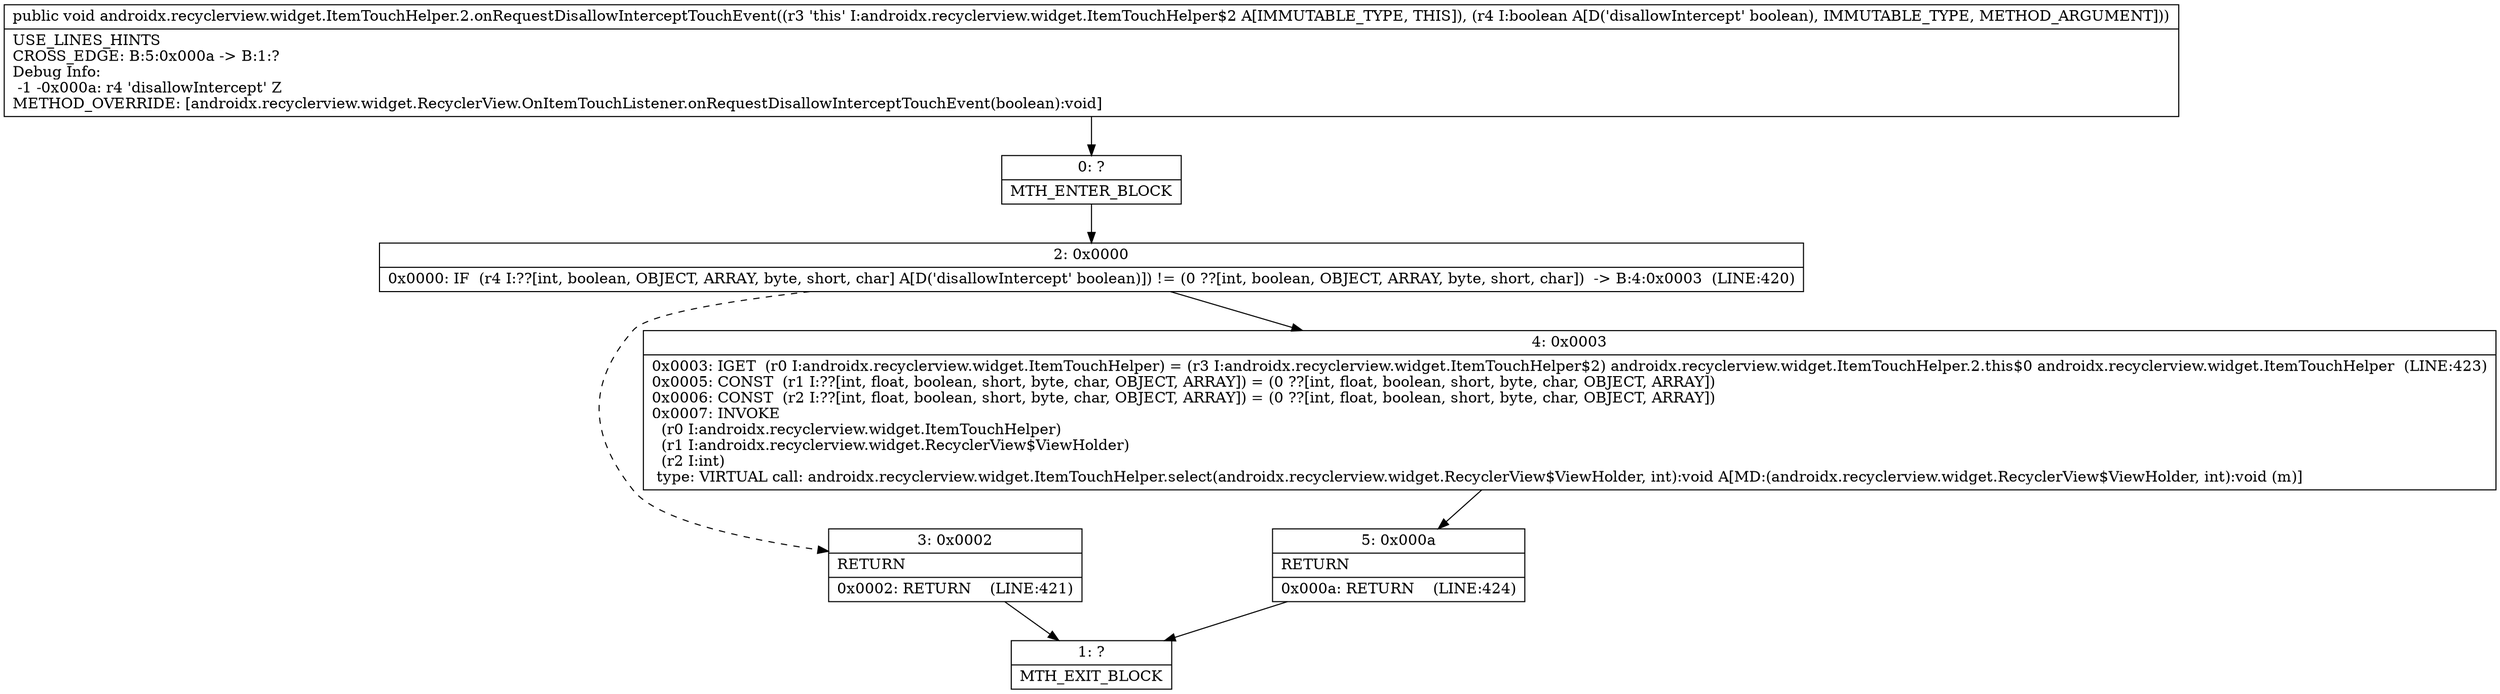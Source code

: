 digraph "CFG forandroidx.recyclerview.widget.ItemTouchHelper.2.onRequestDisallowInterceptTouchEvent(Z)V" {
Node_0 [shape=record,label="{0\:\ ?|MTH_ENTER_BLOCK\l}"];
Node_2 [shape=record,label="{2\:\ 0x0000|0x0000: IF  (r4 I:??[int, boolean, OBJECT, ARRAY, byte, short, char] A[D('disallowIntercept' boolean)]) != (0 ??[int, boolean, OBJECT, ARRAY, byte, short, char])  \-\> B:4:0x0003  (LINE:420)\l}"];
Node_3 [shape=record,label="{3\:\ 0x0002|RETURN\l|0x0002: RETURN    (LINE:421)\l}"];
Node_1 [shape=record,label="{1\:\ ?|MTH_EXIT_BLOCK\l}"];
Node_4 [shape=record,label="{4\:\ 0x0003|0x0003: IGET  (r0 I:androidx.recyclerview.widget.ItemTouchHelper) = (r3 I:androidx.recyclerview.widget.ItemTouchHelper$2) androidx.recyclerview.widget.ItemTouchHelper.2.this$0 androidx.recyclerview.widget.ItemTouchHelper  (LINE:423)\l0x0005: CONST  (r1 I:??[int, float, boolean, short, byte, char, OBJECT, ARRAY]) = (0 ??[int, float, boolean, short, byte, char, OBJECT, ARRAY]) \l0x0006: CONST  (r2 I:??[int, float, boolean, short, byte, char, OBJECT, ARRAY]) = (0 ??[int, float, boolean, short, byte, char, OBJECT, ARRAY]) \l0x0007: INVOKE  \l  (r0 I:androidx.recyclerview.widget.ItemTouchHelper)\l  (r1 I:androidx.recyclerview.widget.RecyclerView$ViewHolder)\l  (r2 I:int)\l type: VIRTUAL call: androidx.recyclerview.widget.ItemTouchHelper.select(androidx.recyclerview.widget.RecyclerView$ViewHolder, int):void A[MD:(androidx.recyclerview.widget.RecyclerView$ViewHolder, int):void (m)]\l}"];
Node_5 [shape=record,label="{5\:\ 0x000a|RETURN\l|0x000a: RETURN    (LINE:424)\l}"];
MethodNode[shape=record,label="{public void androidx.recyclerview.widget.ItemTouchHelper.2.onRequestDisallowInterceptTouchEvent((r3 'this' I:androidx.recyclerview.widget.ItemTouchHelper$2 A[IMMUTABLE_TYPE, THIS]), (r4 I:boolean A[D('disallowIntercept' boolean), IMMUTABLE_TYPE, METHOD_ARGUMENT]))  | USE_LINES_HINTS\lCROSS_EDGE: B:5:0x000a \-\> B:1:?\lDebug Info:\l  \-1 \-0x000a: r4 'disallowIntercept' Z\lMETHOD_OVERRIDE: [androidx.recyclerview.widget.RecyclerView.OnItemTouchListener.onRequestDisallowInterceptTouchEvent(boolean):void]\l}"];
MethodNode -> Node_0;Node_0 -> Node_2;
Node_2 -> Node_3[style=dashed];
Node_2 -> Node_4;
Node_3 -> Node_1;
Node_4 -> Node_5;
Node_5 -> Node_1;
}

